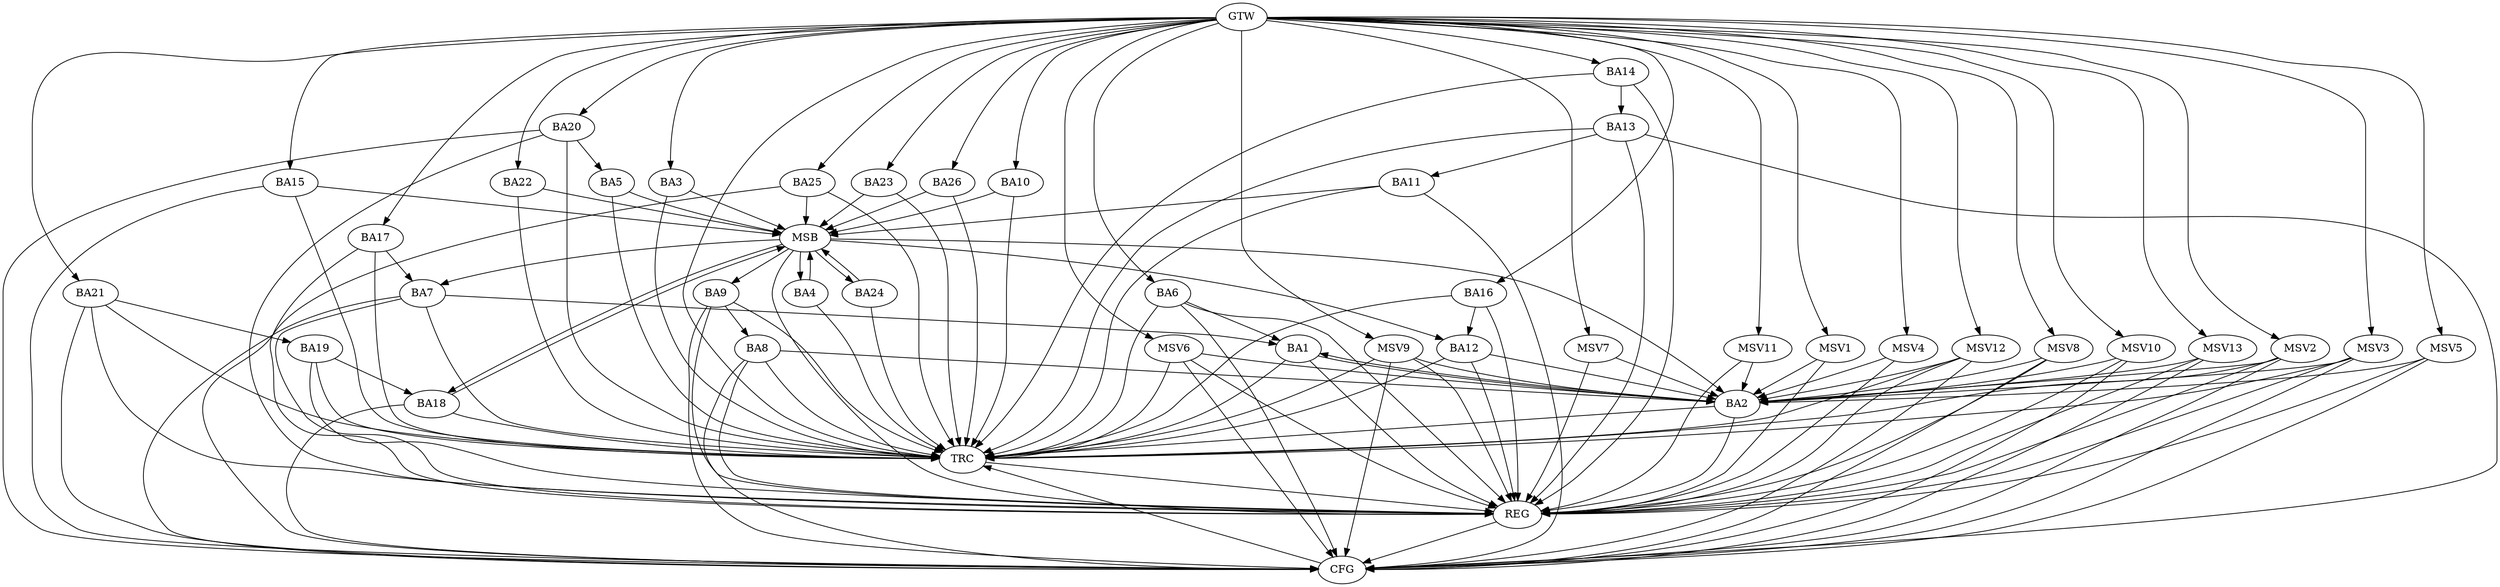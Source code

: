 strict digraph G {
  BA1 [ label="BA1" ];
  BA2 [ label="BA2" ];
  BA3 [ label="BA3" ];
  BA4 [ label="BA4" ];
  BA5 [ label="BA5" ];
  BA6 [ label="BA6" ];
  BA7 [ label="BA7" ];
  BA8 [ label="BA8" ];
  BA9 [ label="BA9" ];
  BA10 [ label="BA10" ];
  BA11 [ label="BA11" ];
  BA12 [ label="BA12" ];
  BA13 [ label="BA13" ];
  BA14 [ label="BA14" ];
  BA15 [ label="BA15" ];
  BA16 [ label="BA16" ];
  BA17 [ label="BA17" ];
  BA18 [ label="BA18" ];
  BA19 [ label="BA19" ];
  BA20 [ label="BA20" ];
  BA21 [ label="BA21" ];
  BA22 [ label="BA22" ];
  BA23 [ label="BA23" ];
  BA24 [ label="BA24" ];
  BA25 [ label="BA25" ];
  BA26 [ label="BA26" ];
  GTW [ label="GTW" ];
  REG [ label="REG" ];
  MSB [ label="MSB" ];
  CFG [ label="CFG" ];
  TRC [ label="TRC" ];
  MSV1 [ label="MSV1" ];
  MSV2 [ label="MSV2" ];
  MSV3 [ label="MSV3" ];
  MSV4 [ label="MSV4" ];
  MSV5 [ label="MSV5" ];
  MSV6 [ label="MSV6" ];
  MSV7 [ label="MSV7" ];
  MSV8 [ label="MSV8" ];
  MSV9 [ label="MSV9" ];
  MSV10 [ label="MSV10" ];
  MSV11 [ label="MSV11" ];
  MSV12 [ label="MSV12" ];
  MSV13 [ label="MSV13" ];
  BA1 -> BA2;
  BA2 -> BA1;
  BA6 -> BA1;
  BA7 -> BA1;
  BA8 -> BA2;
  BA9 -> BA8;
  BA12 -> BA2;
  BA13 -> BA11;
  BA14 -> BA13;
  BA16 -> BA12;
  BA17 -> BA7;
  BA19 -> BA18;
  BA20 -> BA5;
  BA21 -> BA19;
  GTW -> BA3;
  GTW -> BA6;
  GTW -> BA10;
  GTW -> BA14;
  GTW -> BA15;
  GTW -> BA16;
  GTW -> BA17;
  GTW -> BA20;
  GTW -> BA21;
  GTW -> BA22;
  GTW -> BA23;
  GTW -> BA25;
  GTW -> BA26;
  BA1 -> REG;
  BA2 -> REG;
  BA6 -> REG;
  BA7 -> REG;
  BA8 -> REG;
  BA9 -> REG;
  BA12 -> REG;
  BA13 -> REG;
  BA14 -> REG;
  BA16 -> REG;
  BA17 -> REG;
  BA19 -> REG;
  BA20 -> REG;
  BA21 -> REG;
  BA3 -> MSB;
  MSB -> BA2;
  MSB -> REG;
  BA4 -> MSB;
  BA5 -> MSB;
  BA10 -> MSB;
  MSB -> BA4;
  BA11 -> MSB;
  MSB -> BA7;
  BA15 -> MSB;
  BA18 -> MSB;
  MSB -> BA12;
  BA22 -> MSB;
  MSB -> BA18;
  BA23 -> MSB;
  MSB -> BA9;
  BA24 -> MSB;
  BA25 -> MSB;
  BA26 -> MSB;
  MSB -> BA24;
  BA25 -> CFG;
  BA11 -> CFG;
  BA6 -> CFG;
  BA21 -> CFG;
  BA15 -> CFG;
  BA8 -> CFG;
  BA18 -> CFG;
  BA13 -> CFG;
  BA7 -> CFG;
  BA20 -> CFG;
  BA9 -> CFG;
  REG -> CFG;
  BA1 -> TRC;
  BA2 -> TRC;
  BA3 -> TRC;
  BA4 -> TRC;
  BA5 -> TRC;
  BA6 -> TRC;
  BA7 -> TRC;
  BA8 -> TRC;
  BA9 -> TRC;
  BA10 -> TRC;
  BA11 -> TRC;
  BA12 -> TRC;
  BA13 -> TRC;
  BA14 -> TRC;
  BA15 -> TRC;
  BA16 -> TRC;
  BA17 -> TRC;
  BA18 -> TRC;
  BA19 -> TRC;
  BA20 -> TRC;
  BA21 -> TRC;
  BA22 -> TRC;
  BA23 -> TRC;
  BA24 -> TRC;
  BA25 -> TRC;
  BA26 -> TRC;
  GTW -> TRC;
  CFG -> TRC;
  TRC -> REG;
  MSV1 -> BA2;
  MSV2 -> BA2;
  GTW -> MSV1;
  MSV1 -> REG;
  GTW -> MSV2;
  MSV2 -> REG;
  MSV2 -> TRC;
  MSV2 -> CFG;
  MSV3 -> BA2;
  GTW -> MSV3;
  MSV3 -> REG;
  MSV3 -> TRC;
  MSV3 -> CFG;
  MSV4 -> BA2;
  GTW -> MSV4;
  MSV4 -> REG;
  MSV5 -> BA2;
  MSV6 -> BA2;
  MSV7 -> BA2;
  MSV8 -> BA2;
  MSV9 -> BA2;
  GTW -> MSV5;
  MSV5 -> REG;
  MSV5 -> CFG;
  GTW -> MSV6;
  MSV6 -> REG;
  MSV6 -> TRC;
  MSV6 -> CFG;
  GTW -> MSV7;
  MSV7 -> REG;
  GTW -> MSV8;
  MSV8 -> REG;
  MSV8 -> CFG;
  GTW -> MSV9;
  MSV9 -> REG;
  MSV9 -> TRC;
  MSV9 -> CFG;
  MSV10 -> BA2;
  GTW -> MSV10;
  MSV10 -> REG;
  MSV10 -> CFG;
  MSV11 -> BA2;
  GTW -> MSV11;
  MSV11 -> REG;
  MSV12 -> BA2;
  MSV13 -> BA2;
  GTW -> MSV12;
  MSV12 -> REG;
  MSV12 -> TRC;
  MSV12 -> CFG;
  GTW -> MSV13;
  MSV13 -> REG;
  MSV13 -> CFG;
}
